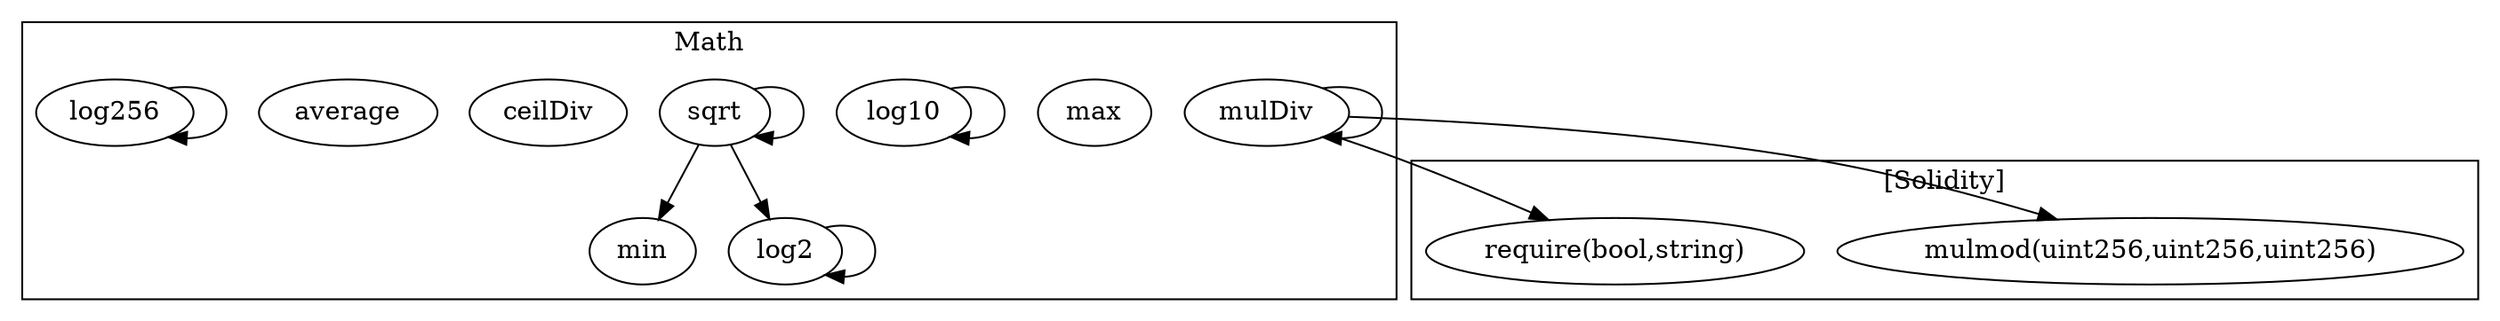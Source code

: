 strict digraph {
subgraph cluster_2996_Math {
label = "Math"
"2996_sqrt" [label="sqrt"]
"2996_max" [label="max"]
"2996_log10" [label="log10"]
"2996_mulDiv" [label="mulDiv"]
"2996_min" [label="min"]
"2996_ceilDiv" [label="ceilDiv"]
"2996_average" [label="average"]
"2996_log2" [label="log2"]
"2996_log256" [label="log256"]
"2996_sqrt" -> "2996_log2"
"2996_mulDiv" -> "2996_mulDiv"
"2996_log2" -> "2996_log2"
"2996_log10" -> "2996_log10"
"2996_sqrt" -> "2996_sqrt"
"2996_log256" -> "2996_log256"
"2996_sqrt" -> "2996_min"
}subgraph cluster_solidity {
label = "[Solidity]"
"mulmod(uint256,uint256,uint256)" 
"require(bool,string)" 
"2996_mulDiv" -> "mulmod(uint256,uint256,uint256)"
"2996_mulDiv" -> "require(bool,string)"
}
}